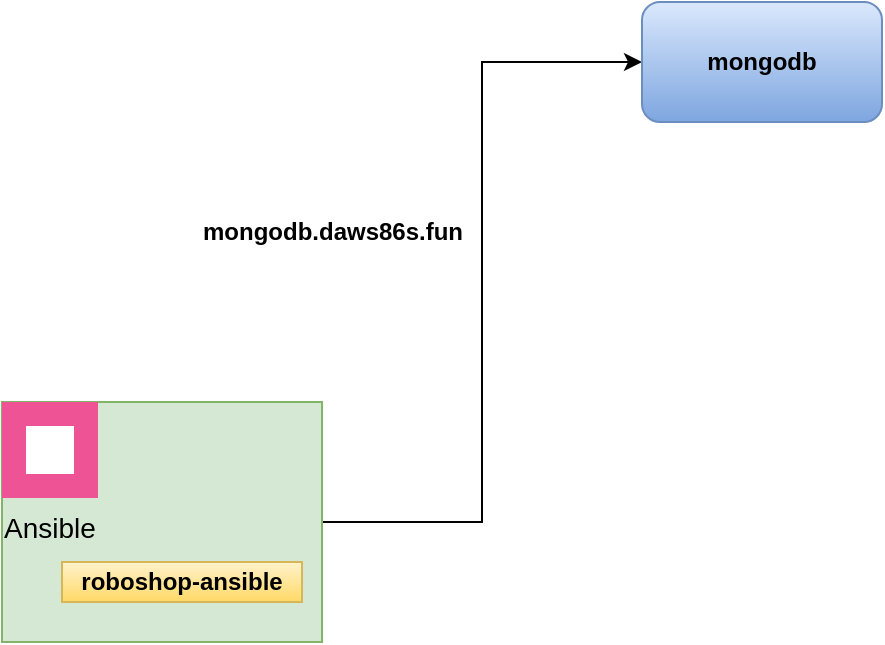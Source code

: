 <mxfile version="28.2.5">
  <diagram name="Page-1" id="7m1XTsfkOzjUBJddkkMr">
    <mxGraphModel dx="850" dy="537" grid="1" gridSize="10" guides="1" tooltips="1" connect="1" arrows="1" fold="1" page="1" pageScale="1" pageWidth="850" pageHeight="1100" math="0" shadow="0">
      <root>
        <mxCell id="0" />
        <mxCell id="1" parent="0" />
        <mxCell id="9UBjbTapWlfquKkWbJ5A-6" style="edgeStyle=orthogonalEdgeStyle;rounded=0;orthogonalLoop=1;jettySize=auto;html=1;entryX=0;entryY=0.5;entryDx=0;entryDy=0;" edge="1" parent="1" source="9UBjbTapWlfquKkWbJ5A-1" target="9UBjbTapWlfquKkWbJ5A-5">
          <mxGeometry relative="1" as="geometry" />
        </mxCell>
        <mxCell id="9UBjbTapWlfquKkWbJ5A-1" value="" style="rounded=0;whiteSpace=wrap;html=1;fillColor=#d5e8d4;strokeColor=#82b366;" vertex="1" parent="1">
          <mxGeometry x="120" y="200" width="160" height="120" as="geometry" />
        </mxCell>
        <mxCell id="9UBjbTapWlfquKkWbJ5A-2" value="Ansible" style="shape=rect;fillColor=#EE5396;aspect=fixed;resizable=0;labelPosition=center;verticalLabelPosition=bottom;align=center;verticalAlign=top;strokeColor=none;fontSize=14;" vertex="1" parent="1">
          <mxGeometry x="120" y="200" width="48" height="48" as="geometry" />
        </mxCell>
        <mxCell id="9UBjbTapWlfquKkWbJ5A-3" value="" style="fillColor=#ffffff;strokeColor=none;dashed=0;outlineConnect=0;html=1;labelPosition=center;verticalLabelPosition=bottom;verticalAlign=top;part=1;movable=0;resizable=0;rotatable=0;shape=mxgraph.ibm_cloud.logo--ansible-community" vertex="1" parent="9UBjbTapWlfquKkWbJ5A-2">
          <mxGeometry width="24" height="24" relative="1" as="geometry">
            <mxPoint x="12" y="12" as="offset" />
          </mxGeometry>
        </mxCell>
        <mxCell id="9UBjbTapWlfquKkWbJ5A-4" value="&lt;b&gt;roboshop-ansible&lt;/b&gt;" style="rounded=0;whiteSpace=wrap;html=1;fillColor=#fff2cc;gradientColor=#ffd966;strokeColor=#d6b656;" vertex="1" parent="1">
          <mxGeometry x="150" y="280" width="120" height="20" as="geometry" />
        </mxCell>
        <mxCell id="9UBjbTapWlfquKkWbJ5A-5" value="&lt;b&gt;mongodb&lt;/b&gt;" style="rounded=1;whiteSpace=wrap;html=1;fillColor=#dae8fc;gradientColor=#7ea6e0;strokeColor=#6c8ebf;" vertex="1" parent="1">
          <mxGeometry x="440" width="120" height="60" as="geometry" />
        </mxCell>
        <mxCell id="9UBjbTapWlfquKkWbJ5A-7" value="&lt;b&gt;mongodb.daws86s.fun&lt;/b&gt;" style="text;html=1;align=center;verticalAlign=middle;resizable=0;points=[];autosize=1;strokeColor=none;fillColor=none;" vertex="1" parent="1">
          <mxGeometry x="210" y="100" width="150" height="30" as="geometry" />
        </mxCell>
      </root>
    </mxGraphModel>
  </diagram>
</mxfile>
